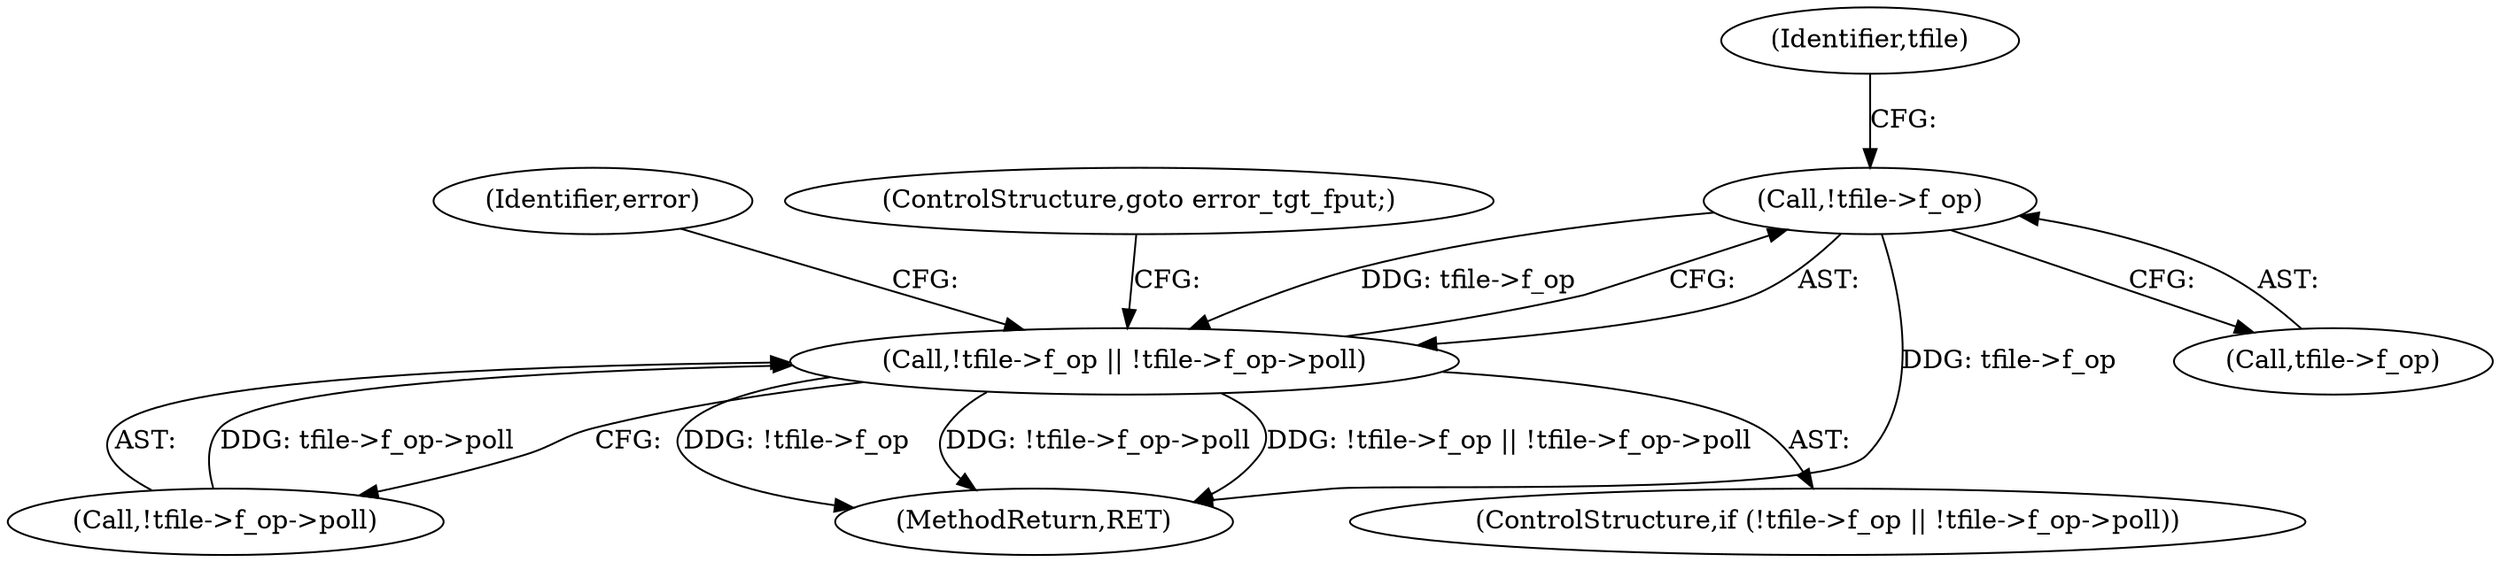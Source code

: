 digraph "0_linux_13d518074a952d33d47c428419693f63389547e9@pointer" {
"1000169" [label="(Call,!tfile->f_op)"];
"1000168" [label="(Call,!tfile->f_op || !tfile->f_op->poll)"];
"1000176" [label="(Identifier,tfile)"];
"1000344" [label="(MethodReturn,RET)"];
"1000181" [label="(Identifier,error)"];
"1000168" [label="(Call,!tfile->f_op || !tfile->f_op->poll)"];
"1000169" [label="(Call,!tfile->f_op)"];
"1000179" [label="(ControlStructure,goto error_tgt_fput;)"];
"1000173" [label="(Call,!tfile->f_op->poll)"];
"1000167" [label="(ControlStructure,if (!tfile->f_op || !tfile->f_op->poll))"];
"1000170" [label="(Call,tfile->f_op)"];
"1000169" -> "1000168"  [label="AST: "];
"1000169" -> "1000170"  [label="CFG: "];
"1000170" -> "1000169"  [label="AST: "];
"1000176" -> "1000169"  [label="CFG: "];
"1000168" -> "1000169"  [label="CFG: "];
"1000169" -> "1000344"  [label="DDG: tfile->f_op"];
"1000169" -> "1000168"  [label="DDG: tfile->f_op"];
"1000168" -> "1000167"  [label="AST: "];
"1000168" -> "1000173"  [label="CFG: "];
"1000173" -> "1000168"  [label="AST: "];
"1000179" -> "1000168"  [label="CFG: "];
"1000181" -> "1000168"  [label="CFG: "];
"1000168" -> "1000344"  [label="DDG: !tfile->f_op || !tfile->f_op->poll"];
"1000168" -> "1000344"  [label="DDG: !tfile->f_op"];
"1000168" -> "1000344"  [label="DDG: !tfile->f_op->poll"];
"1000173" -> "1000168"  [label="DDG: tfile->f_op->poll"];
}
